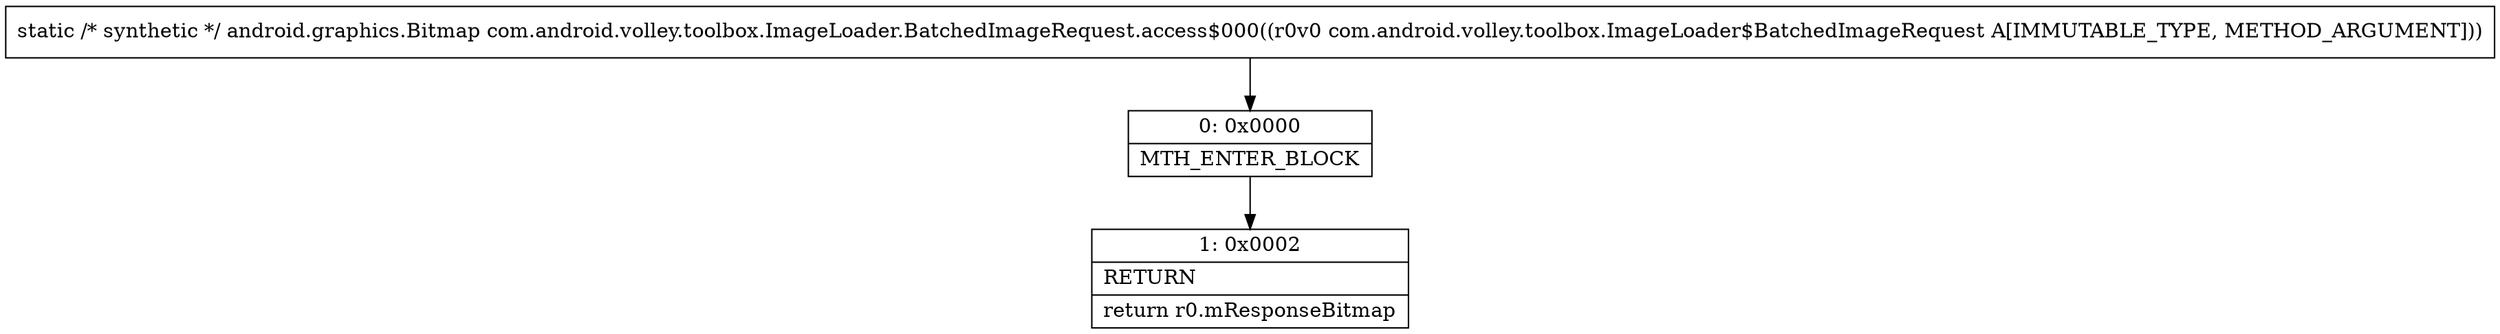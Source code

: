 digraph "CFG forcom.android.volley.toolbox.ImageLoader.BatchedImageRequest.access$000(Lcom\/android\/volley\/toolbox\/ImageLoader$BatchedImageRequest;)Landroid\/graphics\/Bitmap;" {
Node_0 [shape=record,label="{0\:\ 0x0000|MTH_ENTER_BLOCK\l}"];
Node_1 [shape=record,label="{1\:\ 0x0002|RETURN\l|return r0.mResponseBitmap\l}"];
MethodNode[shape=record,label="{static \/* synthetic *\/ android.graphics.Bitmap com.android.volley.toolbox.ImageLoader.BatchedImageRequest.access$000((r0v0 com.android.volley.toolbox.ImageLoader$BatchedImageRequest A[IMMUTABLE_TYPE, METHOD_ARGUMENT])) }"];
MethodNode -> Node_0;
Node_0 -> Node_1;
}

